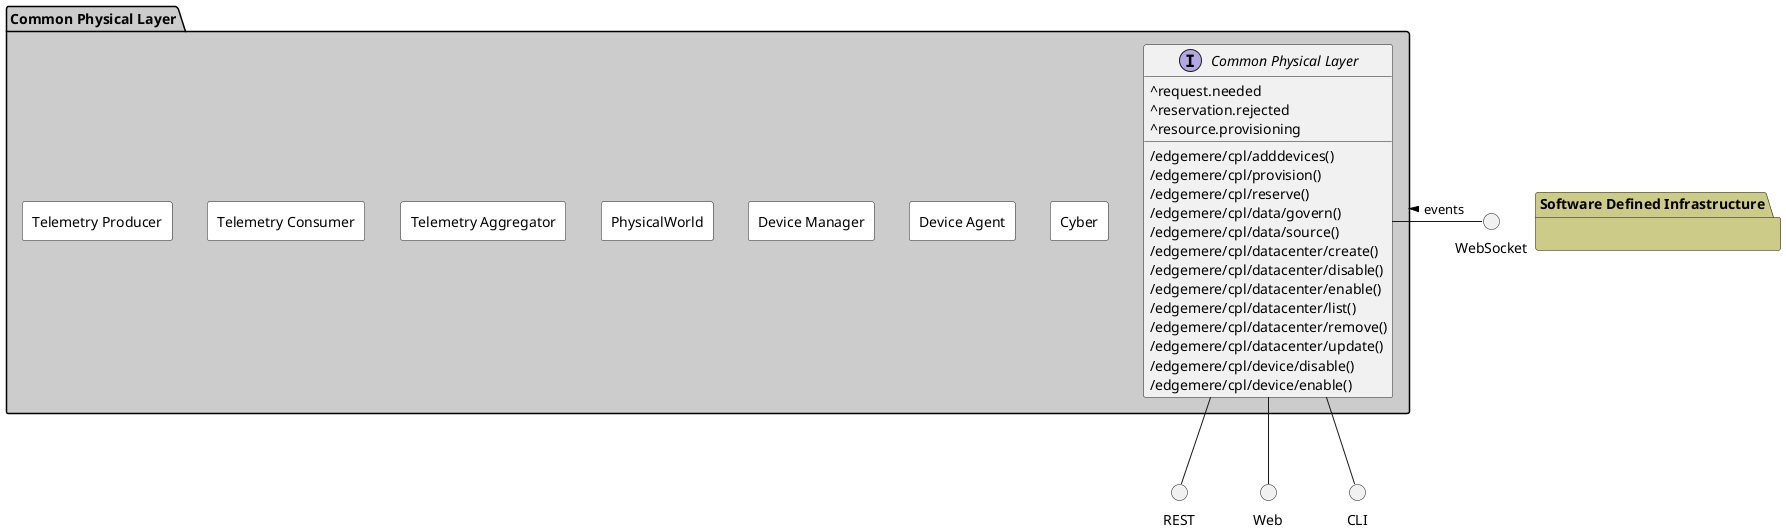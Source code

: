 @startuml


package "Common Physical Layer" #cccccc {

}

package "Software Defined Infrastructure" #cccc88 {

}


package "Common Physical Layer" #cccccc {

    interface "Common Physical Layer" as i {
            ^request.needed
            ^reservation.rejected
            ^resource.provisioning
    
            /edgemere/cpl/adddevices()
            /edgemere/cpl/provision()
            /edgemere/cpl/reserve()
            /edgemere/cpl/data/govern()
            /edgemere/cpl/data/source()
            /edgemere/cpl/datacenter/create()
            /edgemere/cpl/datacenter/disable()
            /edgemere/cpl/datacenter/enable()
            /edgemere/cpl/datacenter/list()
            /edgemere/cpl/datacenter/remove()
            /edgemere/cpl/datacenter/update()
            /edgemere/cpl/device/disable()
            /edgemere/cpl/device/enable()
    
    }
}

circle REST
circle Web
circle CLI
circle WebSocket

i -down- Web
i -down- CLI
i -down- REST
WebSocket -left- i: events >

package "Common Physical Layer" #cccccc {


rectangle "Cyber" #white {
}

rectangle "Device Agent" #white {
}

rectangle "Device Manager" #white {
}

rectangle "PhysicalWorld" #white {
}

rectangle "Telemetry Aggregator" #white {
}

rectangle "Telemetry Consumer" #white {
}

rectangle "Telemetry Producer" #white {
}

}



@enduml
